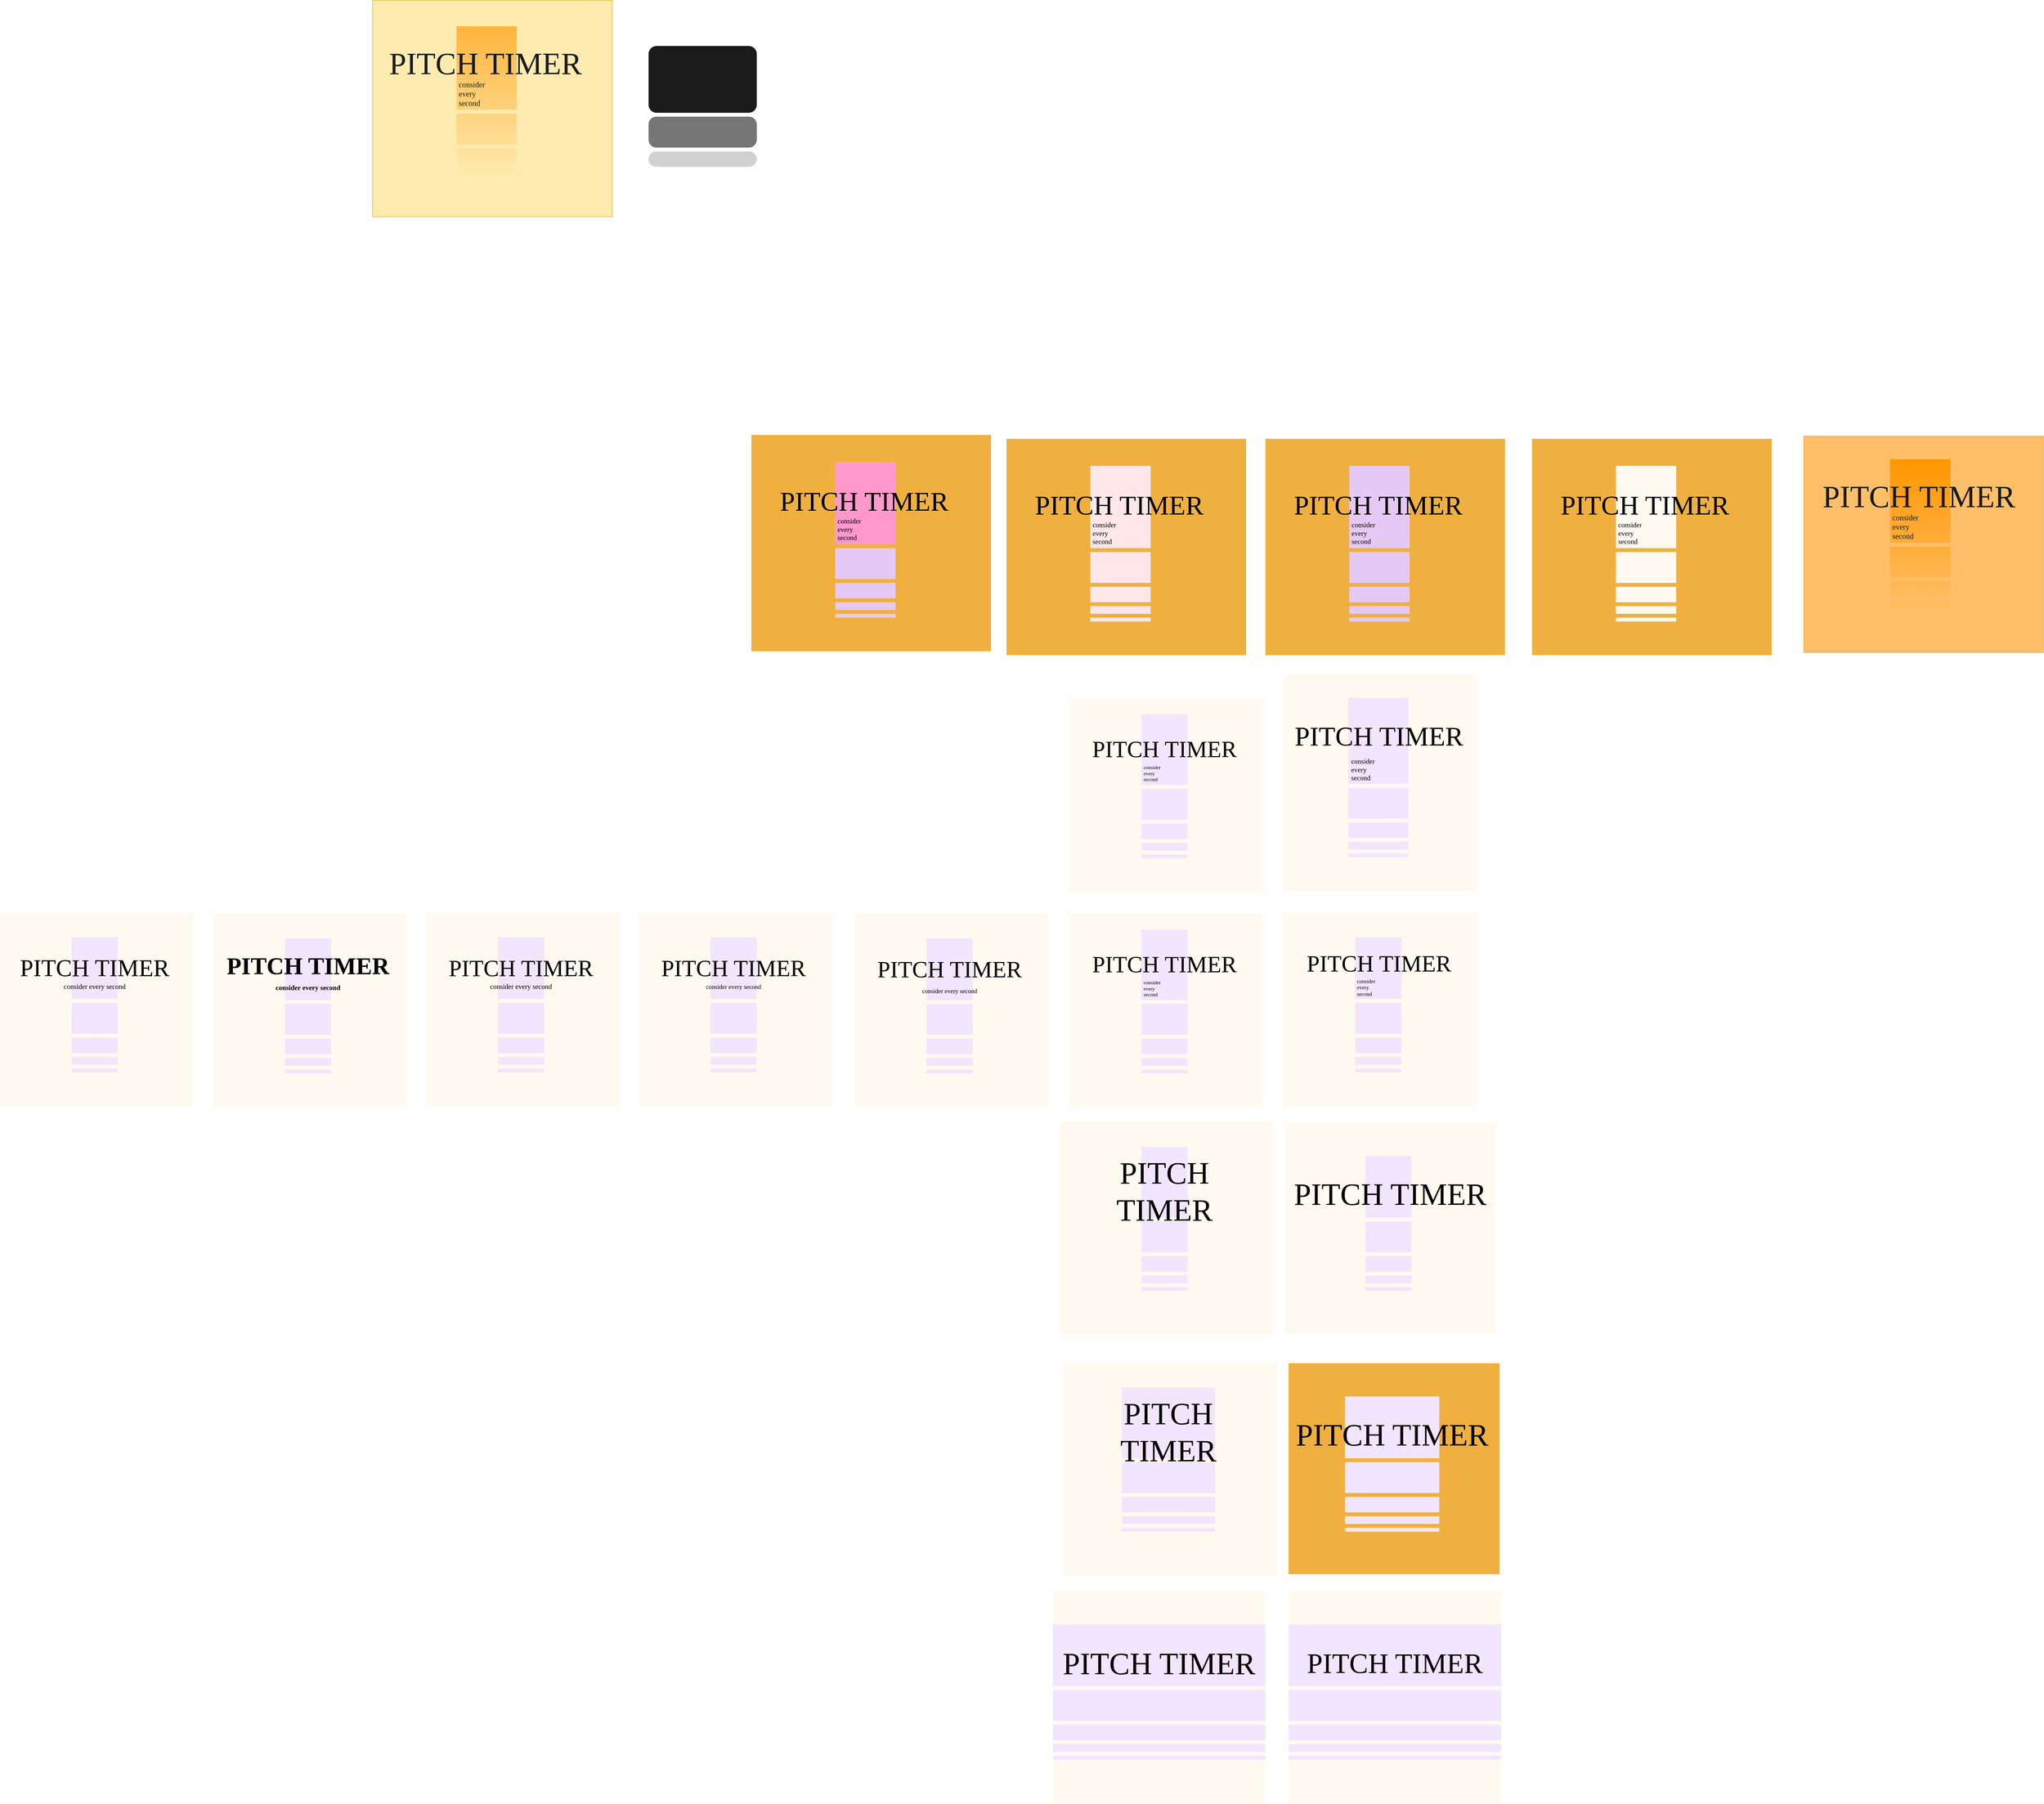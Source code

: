 <mxfile version="19.0.3" type="device"><diagram id="2H2aEOnG48B59_qQ-jLU" name="Page-1"><mxGraphModel dx="4213" dy="8713" grid="0" gridSize="10" guides="1" tooltips="1" connect="1" arrows="1" fold="1" page="1" pageScale="1" pageWidth="850" pageHeight="1100" math="0" shadow="0"><root><mxCell id="0"/><mxCell id="1" parent="0"/><mxCell id="5-fe0rfAwP28O4OXIT-K-143" value="" style="whiteSpace=wrap;html=1;fontFamily=Roboto+Mono;fontSource=https%3A%2F%2Ffonts.googleapis.com%2Fcss%3Ffamily%3DRoboto%252BMono;fontSize=60;fillColor=#FFBF68;strokeColor=#d79b00;" vertex="1" parent="1"><mxGeometry x="4863" y="-937" width="620" height="560" as="geometry"/></mxCell><mxCell id="YTfM_fetXqJyg93PKWVP-9" value="" style="whiteSpace=wrap;html=1;aspect=fixed;fontFamily=Roboto+Mono;fontSource=https%3A%2F%2Ffonts.googleapis.com%2Fcss%3Ffamily%3DRoboto%252BMono;fontSize=60;fillColor=#FFFAF0;strokeColor=none;" parent="1" vertex="1"><mxGeometry x="1849" y="297" width="500" height="500" as="geometry"/></mxCell><mxCell id="YTfM_fetXqJyg93PKWVP-1" value="" style="rounded=0;whiteSpace=wrap;html=1;strokeColor=none;fillColor=#F2E5FF;" parent="1" vertex="1"><mxGeometry x="2034" y="360" width="120" height="160" as="geometry"/></mxCell><mxCell id="YTfM_fetXqJyg93PKWVP-2" value="" style="rounded=0;whiteSpace=wrap;html=1;strokeColor=none;fillColor=#F2E5FF;" parent="1" vertex="1"><mxGeometry x="2034" y="530" width="120" height="80" as="geometry"/></mxCell><mxCell id="YTfM_fetXqJyg93PKWVP-3" value="" style="rounded=0;whiteSpace=wrap;html=1;strokeColor=none;fillColor=#F2E5FF;" parent="1" vertex="1"><mxGeometry x="2034" y="620" width="120" height="40" as="geometry"/></mxCell><mxCell id="YTfM_fetXqJyg93PKWVP-4" value="" style="rounded=0;whiteSpace=wrap;html=1;strokeColor=none;fillColor=#F2E5FF;" parent="1" vertex="1"><mxGeometry x="2034" y="670" width="120" height="20" as="geometry"/></mxCell><mxCell id="YTfM_fetXqJyg93PKWVP-5" value="" style="rounded=0;whiteSpace=wrap;html=1;strokeColor=none;fillColor=#F2E5FF;" parent="1" vertex="1"><mxGeometry x="2034" y="700" width="120" height="10" as="geometry"/></mxCell><mxCell id="YTfM_fetXqJyg93PKWVP-7" value="PITCH TIMER" style="text;html=1;strokeColor=none;fillColor=none;align=center;verticalAlign=middle;whiteSpace=wrap;rounded=0;fontFamily=Fugaz One;fontSize=60;fontStyle=0;fontSource=https%3A%2F%2Ffonts.googleapis.com%2Fcss%3Ffamily%3DFugaz%2BOne;" parent="1" vertex="1"><mxGeometry x="1874" y="400" width="440" height="80" as="geometry"/></mxCell><mxCell id="YTfM_fetXqJyg93PKWVP-8" value="&lt;font style=&quot;font-size: 16px;&quot;&gt;&lt;span style=&quot;font-size: 16px;&quot;&gt;consider every second&lt;/span&gt;&lt;/font&gt;" style="text;html=1;strokeColor=none;fillColor=none;align=center;verticalAlign=middle;whiteSpace=wrap;rounded=0;fontFamily=Fugaz One;fontSize=16;fontSource=https%3A%2F%2Ffonts.googleapis.com%2Fcss%3Ffamily%3DFugaz%2BOne;" parent="1" vertex="1"><mxGeometry x="1914" y="470" width="360" height="35" as="geometry"/></mxCell><mxCell id="YTfM_fetXqJyg93PKWVP-10" value="" style="whiteSpace=wrap;html=1;aspect=fixed;fontFamily=Roboto+Mono;fontSource=https%3A%2F%2Ffonts.googleapis.com%2Fcss%3Ffamily%3DRoboto%252BMono;fontSize=60;fillColor=#FFFAF0;strokeColor=none;" parent="1" vertex="1"><mxGeometry x="1299" y="297" width="500" height="500" as="geometry"/></mxCell><mxCell id="YTfM_fetXqJyg93PKWVP-11" value="" style="rounded=0;whiteSpace=wrap;html=1;strokeColor=none;fillColor=#F2E5FF;" parent="1" vertex="1"><mxGeometry x="1484" y="360" width="120" height="160" as="geometry"/></mxCell><mxCell id="YTfM_fetXqJyg93PKWVP-12" value="" style="rounded=0;whiteSpace=wrap;html=1;strokeColor=none;fillColor=#F2E5FF;" parent="1" vertex="1"><mxGeometry x="1484" y="530" width="120" height="80" as="geometry"/></mxCell><mxCell id="YTfM_fetXqJyg93PKWVP-13" value="" style="rounded=0;whiteSpace=wrap;html=1;strokeColor=none;fillColor=#F2E5FF;" parent="1" vertex="1"><mxGeometry x="1484" y="620" width="120" height="40" as="geometry"/></mxCell><mxCell id="YTfM_fetXqJyg93PKWVP-14" value="" style="rounded=0;whiteSpace=wrap;html=1;strokeColor=none;fillColor=#F2E5FF;" parent="1" vertex="1"><mxGeometry x="1484" y="670" width="120" height="20" as="geometry"/></mxCell><mxCell id="YTfM_fetXqJyg93PKWVP-15" value="" style="rounded=0;whiteSpace=wrap;html=1;strokeColor=none;fillColor=#F2E5FF;" parent="1" vertex="1"><mxGeometry x="1484" y="700" width="120" height="10" as="geometry"/></mxCell><mxCell id="YTfM_fetXqJyg93PKWVP-16" value="PITCH TIMER" style="text;html=1;strokeColor=none;fillColor=none;align=center;verticalAlign=middle;whiteSpace=wrap;rounded=0;fontFamily=Libre Bodoni;fontSize=60;fontStyle=0;fontSource=https%3A%2F%2Ffonts.googleapis.com%2Fcss%3Ffamily%3DLibre%2BBodoni;" parent="1" vertex="1"><mxGeometry x="1324" y="400" width="440" height="80" as="geometry"/></mxCell><mxCell id="YTfM_fetXqJyg93PKWVP-17" value="&lt;font style=&quot;font-size: 18px;&quot;&gt;&lt;span style=&quot;font-size: 18px;&quot;&gt;consider every second&lt;/span&gt;&lt;/font&gt;" style="text;html=1;strokeColor=none;fillColor=none;align=center;verticalAlign=middle;whiteSpace=wrap;rounded=0;fontFamily=Libre Bodoni;fontSize=18;fontSource=https%3A%2F%2Ffonts.googleapis.com%2Fcss%3Ffamily%3DLibre%2BBodoni;" parent="1" vertex="1"><mxGeometry x="1364" y="470" width="360" height="35" as="geometry"/></mxCell><mxCell id="YTfM_fetXqJyg93PKWVP-18" value="" style="whiteSpace=wrap;html=1;aspect=fixed;fontFamily=Roboto+Mono;fontSource=https%3A%2F%2Ffonts.googleapis.com%2Fcss%3Ffamily%3DRoboto%252BMono;fontSize=60;fillColor=#FFFAF0;strokeColor=none;" parent="1" vertex="1"><mxGeometry x="2408" y="300" width="500" height="500" as="geometry"/></mxCell><mxCell id="YTfM_fetXqJyg93PKWVP-19" value="" style="rounded=0;whiteSpace=wrap;html=1;strokeColor=none;fillColor=#F2E5FF;" parent="1" vertex="1"><mxGeometry x="2593" y="363" width="120" height="160" as="geometry"/></mxCell><mxCell id="YTfM_fetXqJyg93PKWVP-20" value="" style="rounded=0;whiteSpace=wrap;html=1;strokeColor=none;fillColor=#F2E5FF;" parent="1" vertex="1"><mxGeometry x="2593" y="533" width="120" height="80" as="geometry"/></mxCell><mxCell id="YTfM_fetXqJyg93PKWVP-21" value="" style="rounded=0;whiteSpace=wrap;html=1;strokeColor=none;fillColor=#F2E5FF;" parent="1" vertex="1"><mxGeometry x="2593" y="623" width="120" height="40" as="geometry"/></mxCell><mxCell id="YTfM_fetXqJyg93PKWVP-22" value="" style="rounded=0;whiteSpace=wrap;html=1;strokeColor=none;fillColor=#F2E5FF;" parent="1" vertex="1"><mxGeometry x="2593" y="673" width="120" height="20" as="geometry"/></mxCell><mxCell id="YTfM_fetXqJyg93PKWVP-23" value="" style="rounded=0;whiteSpace=wrap;html=1;strokeColor=none;fillColor=#F2E5FF;" parent="1" vertex="1"><mxGeometry x="2593" y="703" width="120" height="10" as="geometry"/></mxCell><mxCell id="YTfM_fetXqJyg93PKWVP-24" value="PITCH TIMER" style="text;html=1;strokeColor=none;fillColor=none;align=center;verticalAlign=middle;whiteSpace=wrap;rounded=0;fontFamily=Anton;;fontSize=60;fontStyle=0;fontSource=https%3A%2F%2Ffonts.googleapis.com%2Fcss%3Ffamily%3DAnton;spacing=2;spacingRight=0;" parent="1" vertex="1"><mxGeometry x="2433" y="403" width="440" height="80" as="geometry"/></mxCell><mxCell id="YTfM_fetXqJyg93PKWVP-25" value="&lt;font style=&quot;font-size: 16px;&quot;&gt;&lt;span style=&quot;font-size: 16px;&quot;&gt;consider every second&lt;/span&gt;&lt;/font&gt;" style="text;html=1;strokeColor=none;fillColor=none;align=center;verticalAlign=middle;whiteSpace=wrap;rounded=0;fontFamily=Anton;fontSize=16;fontSource=https%3A%2F%2Ffonts.googleapis.com%2Fcss%3Ffamily%3DAnton;" parent="1" vertex="1"><mxGeometry x="2473" y="481" width="360" height="35" as="geometry"/></mxCell><mxCell id="YTfM_fetXqJyg93PKWVP-26" value="" style="whiteSpace=wrap;html=1;aspect=fixed;fontFamily=Roboto+Mono;fontSource=https%3A%2F%2Ffonts.googleapis.com%2Fcss%3Ffamily%3DRoboto%252BMono;fontSize=60;fillColor=#FFFAF0;strokeColor=none;" parent="1" vertex="1"><mxGeometry x="748" y="300" width="500" height="500" as="geometry"/></mxCell><mxCell id="YTfM_fetXqJyg93PKWVP-27" value="" style="rounded=0;whiteSpace=wrap;html=1;strokeColor=none;fillColor=#F2E5FF;" parent="1" vertex="1"><mxGeometry x="933" y="363" width="120" height="160" as="geometry"/></mxCell><mxCell id="YTfM_fetXqJyg93PKWVP-28" value="" style="rounded=0;whiteSpace=wrap;html=1;strokeColor=none;fillColor=#F2E5FF;" parent="1" vertex="1"><mxGeometry x="933" y="533" width="120" height="80" as="geometry"/></mxCell><mxCell id="YTfM_fetXqJyg93PKWVP-29" value="" style="rounded=0;whiteSpace=wrap;html=1;strokeColor=none;fillColor=#F2E5FF;" parent="1" vertex="1"><mxGeometry x="933" y="623" width="120" height="40" as="geometry"/></mxCell><mxCell id="YTfM_fetXqJyg93PKWVP-30" value="" style="rounded=0;whiteSpace=wrap;html=1;strokeColor=none;fillColor=#F2E5FF;" parent="1" vertex="1"><mxGeometry x="933" y="673" width="120" height="20" as="geometry"/></mxCell><mxCell id="YTfM_fetXqJyg93PKWVP-31" value="" style="rounded=0;whiteSpace=wrap;html=1;strokeColor=none;fillColor=#F2E5FF;" parent="1" vertex="1"><mxGeometry x="933" y="703" width="120" height="10" as="geometry"/></mxCell><mxCell id="YTfM_fetXqJyg93PKWVP-32" value="PITCH TIMER" style="text;strokeColor=none;fillColor=none;align=center;verticalAlign=middle;rounded=0;fontFamily=IBM Plex Sans Condensed;;fontSize=62;fontStyle=1;html=1;whiteSpace=wrap;labelBorderColor=none;fontSource=https%3A%2F%2Ffonts.googleapis.com%2Fcss%3Ffamily%3DIBM%2BPlex%2BSans%2BCondensed;" parent="1" vertex="1"><mxGeometry x="773" y="395" width="440" height="80" as="geometry"/></mxCell><mxCell id="YTfM_fetXqJyg93PKWVP-33" value="&lt;font style=&quot;font-size: 18px;&quot;&gt;&lt;span style=&quot;font-size: 18px;&quot;&gt;consider every second&lt;/span&gt;&lt;/font&gt;" style="text;html=1;strokeColor=none;fillColor=none;align=center;verticalAlign=middle;whiteSpace=wrap;rounded=0;fontFamily=IBM Plex Sans Condensed;fontSize=18;fontStyle=1;fontSource=https%3A%2F%2Ffonts.googleapis.com%2Fcss%3Ffamily%3DIBM%2BPlex%2BSans%2BCondensed;" parent="1" vertex="1"><mxGeometry x="813" y="473" width="360" height="35" as="geometry"/></mxCell><mxCell id="YTfM_fetXqJyg93PKWVP-34" value="" style="whiteSpace=wrap;html=1;aspect=fixed;fontFamily=Roboto+Mono;fontSource=https%3A%2F%2Ffonts.googleapis.com%2Fcss%3Ffamily%3DRoboto%252BMono;fontSize=60;fillColor=#FFFAF0;strokeColor=none;" parent="1" vertex="1"><mxGeometry x="196" y="297" width="500" height="500" as="geometry"/></mxCell><mxCell id="YTfM_fetXqJyg93PKWVP-35" value="" style="rounded=0;whiteSpace=wrap;html=1;strokeColor=none;fillColor=#F2E5FF;" parent="1" vertex="1"><mxGeometry x="381" y="360" width="120" height="160" as="geometry"/></mxCell><mxCell id="YTfM_fetXqJyg93PKWVP-36" value="" style="rounded=0;whiteSpace=wrap;html=1;strokeColor=none;fillColor=#F2E5FF;" parent="1" vertex="1"><mxGeometry x="381" y="530" width="120" height="80" as="geometry"/></mxCell><mxCell id="YTfM_fetXqJyg93PKWVP-37" value="" style="rounded=0;whiteSpace=wrap;html=1;strokeColor=none;fillColor=#F2E5FF;" parent="1" vertex="1"><mxGeometry x="381" y="620" width="120" height="40" as="geometry"/></mxCell><mxCell id="YTfM_fetXqJyg93PKWVP-38" value="" style="rounded=0;whiteSpace=wrap;html=1;strokeColor=none;fillColor=#F2E5FF;" parent="1" vertex="1"><mxGeometry x="381" y="670" width="120" height="20" as="geometry"/></mxCell><mxCell id="YTfM_fetXqJyg93PKWVP-39" value="" style="rounded=0;whiteSpace=wrap;html=1;strokeColor=none;fillColor=#F2E5FF;" parent="1" vertex="1"><mxGeometry x="381" y="700" width="120" height="10" as="geometry"/></mxCell><mxCell id="YTfM_fetXqJyg93PKWVP-40" value="PITCH TIMER" style="text;strokeColor=none;fillColor=none;align=center;verticalAlign=middle;rounded=0;fontFamily=Bebas Neue;fontSize=62;fontStyle=0;html=1;whiteSpace=wrap;labelBorderColor=none;fontSource=https%3A%2F%2Ffonts.googleapis.com%2Fcss%3Ffamily%3DBebas%2BNeue;" parent="1" vertex="1"><mxGeometry x="221" y="400" width="440" height="80" as="geometry"/></mxCell><mxCell id="YTfM_fetXqJyg93PKWVP-41" value="&lt;font style=&quot;font-size: 18px;&quot;&gt;&lt;span style=&quot;font-size: 18px;&quot;&gt;consider every second&lt;/span&gt;&lt;/font&gt;" style="text;html=1;strokeColor=none;fillColor=none;align=center;verticalAlign=middle;whiteSpace=wrap;rounded=0;fontFamily=Anton;fontSize=18;fontSource=https%3A%2F%2Ffonts.googleapis.com%2Fcss%3Ffamily%3DAnton;fontStyle=0" parent="1" vertex="1"><mxGeometry x="261" y="470" width="360" height="35" as="geometry"/></mxCell><mxCell id="YTfM_fetXqJyg93PKWVP-45" value="" style="whiteSpace=wrap;html=1;aspect=fixed;fontFamily=Roboto+Mono;fontSource=https%3A%2F%2Ffonts.googleapis.com%2Fcss%3Ffamily%3DRoboto%252BMono;fontSize=60;fillColor=#FFFAF0;strokeColor=none;" parent="1" vertex="1"><mxGeometry x="2964" y="300" width="500" height="500" as="geometry"/></mxCell><mxCell id="YTfM_fetXqJyg93PKWVP-46" value="" style="rounded=0;whiteSpace=wrap;html=1;strokeColor=none;fillColor=#F2E5FF;" parent="1" vertex="1"><mxGeometry x="3149" y="340" width="120" height="183" as="geometry"/></mxCell><mxCell id="YTfM_fetXqJyg93PKWVP-47" value="" style="rounded=0;whiteSpace=wrap;html=1;strokeColor=none;fillColor=#F2E5FF;" parent="1" vertex="1"><mxGeometry x="3149" y="533" width="120" height="80" as="geometry"/></mxCell><mxCell id="YTfM_fetXqJyg93PKWVP-48" value="" style="rounded=0;whiteSpace=wrap;html=1;strokeColor=none;fillColor=#F2E5FF;" parent="1" vertex="1"><mxGeometry x="3149" y="623" width="120" height="40" as="geometry"/></mxCell><mxCell id="YTfM_fetXqJyg93PKWVP-49" value="" style="rounded=0;whiteSpace=wrap;html=1;strokeColor=none;fillColor=#F2E5FF;" parent="1" vertex="1"><mxGeometry x="3149" y="673" width="120" height="20" as="geometry"/></mxCell><mxCell id="YTfM_fetXqJyg93PKWVP-50" value="" style="rounded=0;whiteSpace=wrap;html=1;strokeColor=none;fillColor=#F2E5FF;" parent="1" vertex="1"><mxGeometry x="3149" y="703" width="120" height="10" as="geometry"/></mxCell><mxCell id="YTfM_fetXqJyg93PKWVP-51" value="PITCH TIMER" style="text;html=1;strokeColor=none;fillColor=none;align=center;verticalAlign=middle;whiteSpace=wrap;rounded=0;fontFamily=Anton;;fontSize=60;fontStyle=0;fontSource=https%3A%2F%2Ffonts.googleapis.com%2Fcss%3Ffamily%3DAnton;spacing=2;spacingRight=0;" parent="1" vertex="1"><mxGeometry x="2989" y="390" width="440" height="80" as="geometry"/></mxCell><mxCell id="YTfM_fetXqJyg93PKWVP-55" value="consider every second" style="text;html=1;strokeColor=none;fillColor=none;align=left;verticalAlign=top;whiteSpace=wrap;rounded=0;fontFamily=Anton;fontSize=13;fontSource=https%3A%2F%2Ffonts.googleapis.com%2Fcss%3Ffamily%3DAnton;" parent="1" vertex="1"><mxGeometry x="3153" y="463" width="68" height="59" as="geometry"/></mxCell><mxCell id="YTfM_fetXqJyg93PKWVP-56" value="" style="whiteSpace=wrap;html=1;aspect=fixed;fontFamily=Roboto+Mono;fontSource=https%3A%2F%2Ffonts.googleapis.com%2Fcss%3Ffamily%3DRoboto%252BMono;fontSize=60;fillColor=#FFFAF0;strokeColor=none;" parent="1" vertex="1"><mxGeometry x="3517" y="297" width="500" height="500" as="geometry"/></mxCell><mxCell id="YTfM_fetXqJyg93PKWVP-57" value="" style="rounded=0;whiteSpace=wrap;html=1;strokeColor=none;fillColor=#F2E5FF;" parent="1" vertex="1"><mxGeometry x="3702" y="360" width="120" height="160" as="geometry"/></mxCell><mxCell id="YTfM_fetXqJyg93PKWVP-58" value="" style="rounded=0;whiteSpace=wrap;html=1;strokeColor=none;fillColor=#F2E5FF;" parent="1" vertex="1"><mxGeometry x="3702" y="530" width="120" height="80" as="geometry"/></mxCell><mxCell id="YTfM_fetXqJyg93PKWVP-59" value="" style="rounded=0;whiteSpace=wrap;html=1;strokeColor=none;fillColor=#F2E5FF;" parent="1" vertex="1"><mxGeometry x="3702" y="620" width="120" height="40" as="geometry"/></mxCell><mxCell id="YTfM_fetXqJyg93PKWVP-60" value="" style="rounded=0;whiteSpace=wrap;html=1;strokeColor=none;fillColor=#F2E5FF;" parent="1" vertex="1"><mxGeometry x="3702" y="670" width="120" height="20" as="geometry"/></mxCell><mxCell id="YTfM_fetXqJyg93PKWVP-61" value="" style="rounded=0;whiteSpace=wrap;html=1;strokeColor=none;fillColor=#F2E5FF;" parent="1" vertex="1"><mxGeometry x="3702" y="700" width="120" height="10" as="geometry"/></mxCell><mxCell id="YTfM_fetXqJyg93PKWVP-62" value="PITCH TIMER" style="text;html=1;strokeColor=none;fillColor=none;align=center;verticalAlign=middle;whiteSpace=wrap;rounded=0;fontFamily=Fugaz One;fontSize=60;fontStyle=0;fontSource=https%3A%2F%2Ffonts.googleapis.com%2Fcss%3Ffamily%3DFugaz%2BOne;" parent="1" vertex="1"><mxGeometry x="3544" y="388" width="440" height="80" as="geometry"/></mxCell><mxCell id="YTfM_fetXqJyg93PKWVP-63" value="&lt;font style=&quot;font-size: 14px;&quot;&gt;&lt;span style=&quot;font-size: 14px;&quot;&gt;consider every second&lt;/span&gt;&lt;/font&gt;" style="text;html=1;strokeColor=none;fillColor=none;align=left;verticalAlign=bottom;whiteSpace=wrap;rounded=0;fontFamily=Anton;fontSize=14;fontSource=https%3A%2F%2Ffonts.googleapis.com%2Fcss%3Ffamily%3DAnton;fontStyle=0" parent="1" vertex="1"><mxGeometry x="3705" y="458" width="53" height="61" as="geometry"/></mxCell><mxCell id="5-fe0rfAwP28O4OXIT-K-1" value="" style="whiteSpace=wrap;html=1;aspect=fixed;fontFamily=Roboto+Mono;fontSource=https%3A%2F%2Ffonts.googleapis.com%2Fcss%3Ffamily%3DRoboto%252BMono;fontSize=60;fillColor=#FFFAF0;strokeColor=none;" vertex="1" parent="1"><mxGeometry x="2938" y="837" width="552" height="552" as="geometry"/></mxCell><mxCell id="5-fe0rfAwP28O4OXIT-K-2" value="" style="rounded=0;whiteSpace=wrap;html=1;strokeColor=none;fillColor=#F2E5FF;" vertex="1" parent="1"><mxGeometry x="3149" y="903" width="120" height="183" as="geometry"/></mxCell><mxCell id="5-fe0rfAwP28O4OXIT-K-3" value="" style="rounded=0;whiteSpace=wrap;html=1;strokeColor=none;fillColor=#F2E5FF;" vertex="1" parent="1"><mxGeometry x="3149" y="1096" width="120" height="80" as="geometry"/></mxCell><mxCell id="5-fe0rfAwP28O4OXIT-K-4" value="" style="rounded=0;whiteSpace=wrap;html=1;strokeColor=none;fillColor=#F2E5FF;" vertex="1" parent="1"><mxGeometry x="3149" y="1186" width="120" height="40" as="geometry"/></mxCell><mxCell id="5-fe0rfAwP28O4OXIT-K-5" value="" style="rounded=0;whiteSpace=wrap;html=1;strokeColor=none;fillColor=#F2E5FF;" vertex="1" parent="1"><mxGeometry x="3149" y="1236" width="120" height="20" as="geometry"/></mxCell><mxCell id="5-fe0rfAwP28O4OXIT-K-6" value="" style="rounded=0;whiteSpace=wrap;html=1;strokeColor=none;fillColor=#F2E5FF;" vertex="1" parent="1"><mxGeometry x="3149" y="1266" width="120" height="10" as="geometry"/></mxCell><mxCell id="5-fe0rfAwP28O4OXIT-K-7" value="PITCH TIMER" style="text;html=1;strokeColor=none;fillColor=none;align=center;verticalAlign=middle;whiteSpace=wrap;rounded=0;fontFamily=Anton;;fontSize=80;fontStyle=0;fontSource=https%3A%2F%2Ffonts.googleapis.com%2Fcss%3Ffamily%3DAnton;spacing=2;spacingRight=0;" vertex="1" parent="1"><mxGeometry x="2989" y="978" width="440" height="80" as="geometry"/></mxCell><mxCell id="5-fe0rfAwP28O4OXIT-K-9" value="" style="whiteSpace=wrap;html=1;aspect=fixed;fontFamily=Roboto+Mono;fontSource=https%3A%2F%2Ffonts.googleapis.com%2Fcss%3Ffamily%3DRoboto%252BMono;fontSize=60;fillColor=#FFFAF0;strokeColor=none;" vertex="1" parent="1"><mxGeometry x="3520" y="840" width="546" height="546" as="geometry"/></mxCell><mxCell id="5-fe0rfAwP28O4OXIT-K-10" value="" style="rounded=0;whiteSpace=wrap;html=1;strokeColor=none;fillColor=#F2E5FF;" vertex="1" parent="1"><mxGeometry x="3728" y="926" width="120" height="160" as="geometry"/></mxCell><mxCell id="5-fe0rfAwP28O4OXIT-K-11" value="" style="rounded=0;whiteSpace=wrap;html=1;strokeColor=none;fillColor=#F2E5FF;" vertex="1" parent="1"><mxGeometry x="3728" y="1096" width="120" height="80" as="geometry"/></mxCell><mxCell id="5-fe0rfAwP28O4OXIT-K-12" value="" style="rounded=0;whiteSpace=wrap;html=1;strokeColor=none;fillColor=#F2E5FF;" vertex="1" parent="1"><mxGeometry x="3728" y="1186" width="120" height="40" as="geometry"/></mxCell><mxCell id="5-fe0rfAwP28O4OXIT-K-13" value="" style="rounded=0;whiteSpace=wrap;html=1;strokeColor=none;fillColor=#F2E5FF;" vertex="1" parent="1"><mxGeometry x="3728" y="1236" width="120" height="20" as="geometry"/></mxCell><mxCell id="5-fe0rfAwP28O4OXIT-K-14" value="" style="rounded=0;whiteSpace=wrap;html=1;strokeColor=none;fillColor=#F2E5FF;" vertex="1" parent="1"><mxGeometry x="3728" y="1266" width="120" height="10" as="geometry"/></mxCell><mxCell id="5-fe0rfAwP28O4OXIT-K-15" value="PITCH TIMER" style="text;html=1;strokeColor=none;fillColor=none;align=center;verticalAlign=middle;whiteSpace=wrap;rounded=0;fontFamily=Fugaz One;fontSize=80;fontStyle=0;fontSource=https%3A%2F%2Ffonts.googleapis.com%2Fcss%3Ffamily%3DFugaz%2BOne;" vertex="1" parent="1"><mxGeometry x="3520" y="985" width="546" height="80" as="geometry"/></mxCell><mxCell id="5-fe0rfAwP28O4OXIT-K-17" value="" style="whiteSpace=wrap;html=1;aspect=fixed;fontFamily=Roboto+Mono;fontSource=https%3A%2F%2Ffonts.googleapis.com%2Fcss%3Ffamily%3DRoboto%252BMono;fontSize=60;fillColor=#FFFAF0;strokeColor=none;" vertex="1" parent="1"><mxGeometry x="2948" y="1460" width="552" height="552" as="geometry"/></mxCell><mxCell id="5-fe0rfAwP28O4OXIT-K-18" value="" style="rounded=0;whiteSpace=wrap;html=1;strokeColor=none;fillColor=#F2E5FF;" vertex="1" parent="1"><mxGeometry x="3098" y="1526" width="242" height="183" as="geometry"/></mxCell><mxCell id="5-fe0rfAwP28O4OXIT-K-19" value="" style="rounded=0;whiteSpace=wrap;html=1;strokeColor=none;fillColor=#F2E5FF;" vertex="1" parent="1"><mxGeometry x="3098" y="1719" width="242" height="80" as="geometry"/></mxCell><mxCell id="5-fe0rfAwP28O4OXIT-K-20" value="" style="rounded=0;whiteSpace=wrap;html=1;strokeColor=none;fillColor=#F2E5FF;" vertex="1" parent="1"><mxGeometry x="3098" y="1809" width="242" height="40" as="geometry"/></mxCell><mxCell id="5-fe0rfAwP28O4OXIT-K-21" value="" style="rounded=0;whiteSpace=wrap;html=1;strokeColor=none;fillColor=#F2E5FF;" vertex="1" parent="1"><mxGeometry x="3098" y="1859" width="242" height="20" as="geometry"/></mxCell><mxCell id="5-fe0rfAwP28O4OXIT-K-22" value="" style="rounded=0;whiteSpace=wrap;html=1;strokeColor=none;fillColor=#F2E5FF;" vertex="1" parent="1"><mxGeometry x="3098" y="1889" width="242" height="10" as="geometry"/></mxCell><mxCell id="5-fe0rfAwP28O4OXIT-K-23" value="PITCH TIMER" style="text;html=1;strokeColor=none;fillColor=none;align=center;verticalAlign=middle;whiteSpace=wrap;rounded=0;fontFamily=Anton;;fontSize=80;fontStyle=0;fontSource=https%3A%2F%2Ffonts.googleapis.com%2Fcss%3Ffamily%3DAnton;spacing=2;spacingRight=0;" vertex="1" parent="1"><mxGeometry x="2999" y="1601" width="440" height="80" as="geometry"/></mxCell><mxCell id="5-fe0rfAwP28O4OXIT-K-24" value="" style="whiteSpace=wrap;html=1;aspect=fixed;fontFamily=Roboto+Mono;fontSource=https%3A%2F%2Ffonts.googleapis.com%2Fcss%3Ffamily%3DRoboto%252BMono;fontSize=60;fillColor=#F0B03F;strokeColor=none;" vertex="1" parent="1"><mxGeometry x="3530" y="1463" width="546" height="546" as="geometry"/></mxCell><mxCell id="5-fe0rfAwP28O4OXIT-K-25" value="" style="rounded=0;whiteSpace=wrap;html=1;strokeColor=none;fillColor=#F2E5FF;" vertex="1" parent="1"><mxGeometry x="3676" y="1549" width="244" height="160" as="geometry"/></mxCell><mxCell id="5-fe0rfAwP28O4OXIT-K-26" value="" style="rounded=0;whiteSpace=wrap;html=1;strokeColor=none;fillColor=#F2E5FF;" vertex="1" parent="1"><mxGeometry x="3676" y="1719" width="244" height="80" as="geometry"/></mxCell><mxCell id="5-fe0rfAwP28O4OXIT-K-27" value="" style="rounded=0;whiteSpace=wrap;html=1;strokeColor=none;fillColor=#F2E5FF;" vertex="1" parent="1"><mxGeometry x="3676" y="1809" width="244" height="40" as="geometry"/></mxCell><mxCell id="5-fe0rfAwP28O4OXIT-K-28" value="" style="rounded=0;whiteSpace=wrap;html=1;strokeColor=none;fillColor=#F2E5FF;" vertex="1" parent="1"><mxGeometry x="3676" y="1859" width="244" height="20" as="geometry"/></mxCell><mxCell id="5-fe0rfAwP28O4OXIT-K-29" value="" style="rounded=0;whiteSpace=wrap;html=1;strokeColor=none;fillColor=#F2E5FF;" vertex="1" parent="1"><mxGeometry x="3676" y="1889" width="244" height="10" as="geometry"/></mxCell><mxCell id="5-fe0rfAwP28O4OXIT-K-30" value="PITCH TIMER" style="text;html=1;strokeColor=none;fillColor=none;align=center;verticalAlign=middle;whiteSpace=wrap;rounded=0;fontFamily=Fugaz One;fontSize=80;fontStyle=0;fontSource=https%3A%2F%2Ffonts.googleapis.com%2Fcss%3Ffamily%3DFugaz%2BOne;" vertex="1" parent="1"><mxGeometry x="3520" y="1608" width="556" height="80" as="geometry"/></mxCell><mxCell id="5-fe0rfAwP28O4OXIT-K-38" value="" style="whiteSpace=wrap;html=1;aspect=fixed;fontFamily=Roboto+Mono;fontSource=https%3A%2F%2Ffonts.googleapis.com%2Fcss%3Ffamily%3DRoboto%252BMono;fontSize=60;fillColor=#FFFAF0;strokeColor=none;" vertex="1" parent="1"><mxGeometry x="3530" y="2053" width="550" height="550" as="geometry"/></mxCell><mxCell id="5-fe0rfAwP28O4OXIT-K-39" value="" style="rounded=0;whiteSpace=wrap;html=1;strokeColor=none;fillColor=#F2E5FF;" vertex="1" parent="1"><mxGeometry x="3530" y="2139" width="550" height="160" as="geometry"/></mxCell><mxCell id="5-fe0rfAwP28O4OXIT-K-41" value="" style="rounded=0;whiteSpace=wrap;html=1;strokeColor=none;fillColor=#F2E5FF;" vertex="1" parent="1"><mxGeometry x="3530" y="2399" width="550" height="40" as="geometry"/></mxCell><mxCell id="5-fe0rfAwP28O4OXIT-K-42" value="" style="rounded=0;whiteSpace=wrap;html=1;strokeColor=none;fillColor=#F2E5FF;" vertex="1" parent="1"><mxGeometry x="3530" y="2449" width="550" height="20" as="geometry"/></mxCell><mxCell id="5-fe0rfAwP28O4OXIT-K-43" value="" style="rounded=0;whiteSpace=wrap;html=1;strokeColor=none;fillColor=#F2E5FF;" vertex="1" parent="1"><mxGeometry x="3530" y="2479" width="550" height="10" as="geometry"/></mxCell><mxCell id="5-fe0rfAwP28O4OXIT-K-44" value="PITCH TIMER" style="text;html=1;strokeColor=none;fillColor=none;align=center;verticalAlign=middle;whiteSpace=wrap;rounded=0;fontFamily=Fugaz One;fontSize=73;fontStyle=0;fontSource=https%3A%2F%2Ffonts.googleapis.com%2Fcss%3Ffamily%3DFugaz%2BOne;" vertex="1" parent="1"><mxGeometry x="3530" y="2200" width="550" height="80" as="geometry"/></mxCell><mxCell id="5-fe0rfAwP28O4OXIT-K-45" value="" style="rounded=0;whiteSpace=wrap;html=1;strokeColor=none;fillColor=#F2E5FF;" vertex="1" parent="1"><mxGeometry x="3530" y="2309" width="550" height="80" as="geometry"/></mxCell><mxCell id="5-fe0rfAwP28O4OXIT-K-46" value="" style="whiteSpace=wrap;html=1;aspect=fixed;fontFamily=Roboto+Mono;fontSource=https%3A%2F%2Ffonts.googleapis.com%2Fcss%3Ffamily%3DRoboto%252BMono;fontSize=60;fillColor=#FFFAF0;strokeColor=none;" vertex="1" parent="1"><mxGeometry x="2920" y="2053" width="550" height="550" as="geometry"/></mxCell><mxCell id="5-fe0rfAwP28O4OXIT-K-47" value="" style="rounded=0;whiteSpace=wrap;html=1;strokeColor=none;fillColor=#F2E5FF;" vertex="1" parent="1"><mxGeometry x="2920" y="2139" width="550" height="160" as="geometry"/></mxCell><mxCell id="5-fe0rfAwP28O4OXIT-K-48" value="" style="rounded=0;whiteSpace=wrap;html=1;strokeColor=none;fillColor=#F2E5FF;" vertex="1" parent="1"><mxGeometry x="2920" y="2399" width="550" height="40" as="geometry"/></mxCell><mxCell id="5-fe0rfAwP28O4OXIT-K-49" value="" style="rounded=0;whiteSpace=wrap;html=1;strokeColor=none;fillColor=#F2E5FF;" vertex="1" parent="1"><mxGeometry x="2920" y="2449" width="550" height="20" as="geometry"/></mxCell><mxCell id="5-fe0rfAwP28O4OXIT-K-50" value="" style="rounded=0;whiteSpace=wrap;html=1;strokeColor=none;fillColor=#F2E5FF;" vertex="1" parent="1"><mxGeometry x="2920" y="2479" width="550" height="10" as="geometry"/></mxCell><mxCell id="5-fe0rfAwP28O4OXIT-K-52" value="" style="rounded=0;whiteSpace=wrap;html=1;strokeColor=none;fillColor=#F2E5FF;" vertex="1" parent="1"><mxGeometry x="2920" y="2309" width="550" height="80" as="geometry"/></mxCell><mxCell id="5-fe0rfAwP28O4OXIT-K-37" value="PITCH TIMER" style="text;html=1;strokeColor=none;fillColor=none;align=center;verticalAlign=middle;whiteSpace=wrap;rounded=0;fontFamily=Anton;;fontSize=80;fontStyle=0;fontSource=https%3A%2F%2Ffonts.googleapis.com%2Fcss%3Ffamily%3DAnton;spacing=2;spacingRight=0;" vertex="1" parent="1"><mxGeometry x="2920" y="2200" width="550" height="80" as="geometry"/></mxCell><mxCell id="5-fe0rfAwP28O4OXIT-K-70" value="" style="whiteSpace=wrap;html=1;aspect=fixed;fontFamily=Roboto+Mono;fontSource=https%3A%2F%2Ffonts.googleapis.com%2Fcss%3Ffamily%3DRoboto%252BMono;fontSize=60;fillColor=#FFFAF0;strokeColor=none;" vertex="1" parent="1"><mxGeometry x="2964" y="-257" width="500" height="500" as="geometry"/></mxCell><mxCell id="5-fe0rfAwP28O4OXIT-K-71" value="" style="rounded=0;whiteSpace=wrap;html=1;strokeColor=none;fillColor=#F2E5FF;" vertex="1" parent="1"><mxGeometry x="3149" y="-217" width="120" height="183" as="geometry"/></mxCell><mxCell id="5-fe0rfAwP28O4OXIT-K-72" value="" style="rounded=0;whiteSpace=wrap;html=1;strokeColor=none;fillColor=#F2E5FF;" vertex="1" parent="1"><mxGeometry x="3149" y="-24" width="120" height="80" as="geometry"/></mxCell><mxCell id="5-fe0rfAwP28O4OXIT-K-73" value="" style="rounded=0;whiteSpace=wrap;html=1;strokeColor=none;fillColor=#F2E5FF;" vertex="1" parent="1"><mxGeometry x="3149" y="66" width="120" height="40" as="geometry"/></mxCell><mxCell id="5-fe0rfAwP28O4OXIT-K-74" value="" style="rounded=0;whiteSpace=wrap;html=1;strokeColor=none;fillColor=#F2E5FF;" vertex="1" parent="1"><mxGeometry x="3149" y="116" width="120" height="20" as="geometry"/></mxCell><mxCell id="5-fe0rfAwP28O4OXIT-K-75" value="" style="rounded=0;whiteSpace=wrap;html=1;strokeColor=none;fillColor=#F2E5FF;" vertex="1" parent="1"><mxGeometry x="3149" y="146" width="120" height="10" as="geometry"/></mxCell><mxCell id="5-fe0rfAwP28O4OXIT-K-76" value="PITCH TIMER" style="text;html=1;strokeColor=none;fillColor=none;align=center;verticalAlign=middle;whiteSpace=wrap;rounded=0;fontFamily=Anton;;fontSize=60;fontStyle=0;fontSource=https%3A%2F%2Ffonts.googleapis.com%2Fcss%3Ffamily%3DAnton;spacing=2;spacingRight=0;" vertex="1" parent="1"><mxGeometry x="2989" y="-167" width="440" height="80" as="geometry"/></mxCell><mxCell id="5-fe0rfAwP28O4OXIT-K-77" value="consider every second" style="text;html=1;strokeColor=none;fillColor=none;align=left;verticalAlign=top;whiteSpace=wrap;rounded=0;fontFamily=Anton;fontSize=13;fontSource=https%3A%2F%2Ffonts.googleapis.com%2Fcss%3Ffamily%3DAnton;" vertex="1" parent="1"><mxGeometry x="3153" y="-94" width="68" height="59" as="geometry"/></mxCell><mxCell id="5-fe0rfAwP28O4OXIT-K-78" value="" style="whiteSpace=wrap;html=1;fontFamily=Roboto+Mono;fontSource=https%3A%2F%2Ffonts.googleapis.com%2Fcss%3Ffamily%3DRoboto%252BMono;fontSize=60;fillColor=#FFFAF0;strokeColor=none;" vertex="1" parent="1"><mxGeometry x="3517" y="-320" width="500" height="560" as="geometry"/></mxCell><mxCell id="5-fe0rfAwP28O4OXIT-K-79" value="" style="rounded=0;whiteSpace=wrap;html=1;strokeColor=none;fillColor=#F2E5FF;" vertex="1" parent="1"><mxGeometry x="3684" y="-260" width="156" height="223" as="geometry"/></mxCell><mxCell id="5-fe0rfAwP28O4OXIT-K-80" value="" style="rounded=0;whiteSpace=wrap;html=1;strokeColor=none;fillColor=#F2E5FF;" vertex="1" parent="1"><mxGeometry x="3684" y="-27" width="156" height="80" as="geometry"/></mxCell><mxCell id="5-fe0rfAwP28O4OXIT-K-81" value="" style="rounded=0;whiteSpace=wrap;html=1;strokeColor=none;fillColor=#F2E5FF;" vertex="1" parent="1"><mxGeometry x="3684" y="63" width="156" height="40" as="geometry"/></mxCell><mxCell id="5-fe0rfAwP28O4OXIT-K-82" value="" style="rounded=0;whiteSpace=wrap;html=1;strokeColor=none;fillColor=#F2E5FF;" vertex="1" parent="1"><mxGeometry x="3684" y="113" width="156" height="20" as="geometry"/></mxCell><mxCell id="5-fe0rfAwP28O4OXIT-K-83" value="" style="rounded=0;whiteSpace=wrap;html=1;strokeColor=none;fillColor=#F2E5FF;" vertex="1" parent="1"><mxGeometry x="3684" y="143" width="156" height="10" as="geometry"/></mxCell><mxCell id="5-fe0rfAwP28O4OXIT-K-84" value="PITCH TIMER" style="text;html=1;strokeColor=none;fillColor=none;align=center;verticalAlign=middle;whiteSpace=wrap;rounded=0;fontFamily=Fugaz One;fontSize=70;fontStyle=0;fontSource=https%3A%2F%2Ffonts.googleapis.com%2Fcss%3Ffamily%3DFugaz%2BOne;" vertex="1" parent="1"><mxGeometry x="3528" y="-200" width="472" height="80" as="geometry"/></mxCell><mxCell id="5-fe0rfAwP28O4OXIT-K-85" value="&lt;font style=&quot;font-size: 18px;&quot;&gt;&lt;span style=&quot;font-size: 18px;&quot;&gt;consider every second&lt;/span&gt;&lt;/font&gt;" style="text;html=1;strokeColor=none;fillColor=none;align=left;verticalAlign=bottom;whiteSpace=wrap;rounded=0;fontFamily=Anton;fontSize=18;fontSource=https%3A%2F%2Ffonts.googleapis.com%2Fcss%3Ffamily%3DAnton;fontStyle=0" vertex="1" parent="1"><mxGeometry x="3690" y="-110" width="80" height="72" as="geometry"/></mxCell><mxCell id="5-fe0rfAwP28O4OXIT-K-86" value="" style="whiteSpace=wrap;html=1;fontFamily=Roboto+Mono;fontSource=https%3A%2F%2Ffonts.googleapis.com%2Fcss%3Ffamily%3DRoboto%252BMono;fontSize=60;fillColor=#F0B03F;strokeColor=none;" vertex="1" parent="1"><mxGeometry x="3470" y="-930" width="620" height="560" as="geometry"/></mxCell><mxCell id="5-fe0rfAwP28O4OXIT-K-87" value="" style="rounded=0;whiteSpace=wrap;html=1;strokeColor=none;fillColor=#E5C9F5;" vertex="1" parent="1"><mxGeometry x="3687" y="-860" width="156" height="213" as="geometry"/></mxCell><mxCell id="5-fe0rfAwP28O4OXIT-K-88" value="" style="rounded=0;whiteSpace=wrap;html=1;strokeColor=none;fillColor=#E5C9F5;" vertex="1" parent="1"><mxGeometry x="3687" y="-637" width="156" height="80" as="geometry"/></mxCell><mxCell id="5-fe0rfAwP28O4OXIT-K-89" value="" style="rounded=0;whiteSpace=wrap;html=1;strokeColor=none;fillColor=#E5C9F5;" vertex="1" parent="1"><mxGeometry x="3687" y="-547" width="156" height="40" as="geometry"/></mxCell><mxCell id="5-fe0rfAwP28O4OXIT-K-90" value="" style="rounded=0;whiteSpace=wrap;html=1;strokeColor=none;fillColor=#E5C9F5;" vertex="1" parent="1"><mxGeometry x="3687" y="-497" width="156" height="20" as="geometry"/></mxCell><mxCell id="5-fe0rfAwP28O4OXIT-K-91" value="" style="rounded=0;whiteSpace=wrap;html=1;strokeColor=none;fillColor=#E5C9F5;gradientColor=none;" vertex="1" parent="1"><mxGeometry x="3687" y="-467" width="156" height="10" as="geometry"/></mxCell><mxCell id="5-fe0rfAwP28O4OXIT-K-92" value="PITCH TIMER" style="text;html=1;strokeColor=none;fillColor=none;align=center;verticalAlign=middle;whiteSpace=wrap;rounded=0;fontFamily=Fugaz One;fontSize=70;fontStyle=0;fontSource=https%3A%2F%2Ffonts.googleapis.com%2Fcss%3Ffamily%3DFugaz%2BOne;" vertex="1" parent="1"><mxGeometry x="3526" y="-798.5" width="472" height="80" as="geometry"/></mxCell><mxCell id="5-fe0rfAwP28O4OXIT-K-93" value="&lt;font style=&quot;font-size: 18px;&quot;&gt;&lt;span style=&quot;font-size: 18px;&quot;&gt;consider every second&lt;/span&gt;&lt;/font&gt;" style="text;html=1;strokeColor=none;fillColor=none;align=left;verticalAlign=bottom;whiteSpace=wrap;rounded=0;fontFamily=Anton;fontSize=18;fontSource=https%3A%2F%2Ffonts.googleapis.com%2Fcss%3Ffamily%3DAnton;fontStyle=0" vertex="1" parent="1"><mxGeometry x="3691" y="-722" width="80" height="72" as="geometry"/></mxCell><mxCell id="5-fe0rfAwP28O4OXIT-K-94" value="" style="whiteSpace=wrap;html=1;fontFamily=Roboto+Mono;fontSource=https%3A%2F%2Ffonts.googleapis.com%2Fcss%3Ffamily%3DRoboto%252BMono;fontSize=60;fillColor=#F0B03F;strokeColor=none;" vertex="1" parent="1"><mxGeometry x="4160" y="-930" width="620" height="560" as="geometry"/></mxCell><mxCell id="5-fe0rfAwP28O4OXIT-K-95" value="" style="rounded=0;whiteSpace=wrap;html=1;strokeColor=none;fillColor=#FFFAF0;" vertex="1" parent="1"><mxGeometry x="4377" y="-860" width="156" height="213" as="geometry"/></mxCell><mxCell id="5-fe0rfAwP28O4OXIT-K-96" value="" style="rounded=0;whiteSpace=wrap;html=1;strokeColor=none;fillColor=#FFFAF0;" vertex="1" parent="1"><mxGeometry x="4377" y="-637" width="156" height="80" as="geometry"/></mxCell><mxCell id="5-fe0rfAwP28O4OXIT-K-97" value="" style="rounded=0;whiteSpace=wrap;html=1;strokeColor=none;fillColor=#FFFAF0;" vertex="1" parent="1"><mxGeometry x="4377" y="-547" width="156" height="40" as="geometry"/></mxCell><mxCell id="5-fe0rfAwP28O4OXIT-K-98" value="" style="rounded=0;whiteSpace=wrap;html=1;strokeColor=none;fillColor=#FFFAF0;" vertex="1" parent="1"><mxGeometry x="4377" y="-497" width="156" height="20" as="geometry"/></mxCell><mxCell id="5-fe0rfAwP28O4OXIT-K-99" value="" style="rounded=0;whiteSpace=wrap;html=1;strokeColor=none;fillColor=#FFFAF0;gradientColor=none;" vertex="1" parent="1"><mxGeometry x="4377" y="-467" width="156" height="10" as="geometry"/></mxCell><mxCell id="5-fe0rfAwP28O4OXIT-K-100" value="PITCH TIMER" style="text;html=1;strokeColor=none;fillColor=none;align=center;verticalAlign=middle;whiteSpace=wrap;rounded=0;fontFamily=Fugaz One;fontSize=70;fontStyle=0;fontSource=https%3A%2F%2Ffonts.googleapis.com%2Fcss%3Ffamily%3DFugaz%2BOne;" vertex="1" parent="1"><mxGeometry x="4216" y="-798.5" width="472" height="80" as="geometry"/></mxCell><mxCell id="5-fe0rfAwP28O4OXIT-K-101" value="&lt;font style=&quot;font-size: 18px;&quot;&gt;&lt;span style=&quot;font-size: 18px;&quot;&gt;consider every second&lt;/span&gt;&lt;/font&gt;" style="text;html=1;strokeColor=none;fillColor=none;align=left;verticalAlign=bottom;whiteSpace=wrap;rounded=0;fontFamily=Anton;fontSize=18;fontSource=https%3A%2F%2Ffonts.googleapis.com%2Fcss%3Ffamily%3DAnton;fontStyle=0" vertex="1" parent="1"><mxGeometry x="4381" y="-722" width="80" height="72" as="geometry"/></mxCell><mxCell id="5-fe0rfAwP28O4OXIT-K-110" value="" style="whiteSpace=wrap;html=1;fontFamily=Roboto+Mono;fontSource=https%3A%2F%2Ffonts.googleapis.com%2Fcss%3Ffamily%3DRoboto%252BMono;fontSize=60;fillColor=#F0B03F;strokeColor=none;" vertex="1" parent="1"><mxGeometry x="2800" y="-930" width="620" height="560" as="geometry"/></mxCell><mxCell id="5-fe0rfAwP28O4OXIT-K-111" value="" style="rounded=0;whiteSpace=wrap;html=1;strokeColor=none;fillColor=#FFE6E8;" vertex="1" parent="1"><mxGeometry x="3017" y="-860" width="156" height="213" as="geometry"/></mxCell><mxCell id="5-fe0rfAwP28O4OXIT-K-112" value="" style="rounded=0;whiteSpace=wrap;html=1;strokeColor=none;fillColor=#FFE6E8;" vertex="1" parent="1"><mxGeometry x="3017" y="-637" width="156" height="80" as="geometry"/></mxCell><mxCell id="5-fe0rfAwP28O4OXIT-K-113" value="" style="rounded=0;whiteSpace=wrap;html=1;strokeColor=none;fillColor=#FFE6E8;" vertex="1" parent="1"><mxGeometry x="3017" y="-547" width="156" height="40" as="geometry"/></mxCell><mxCell id="5-fe0rfAwP28O4OXIT-K-114" value="" style="rounded=0;whiteSpace=wrap;html=1;strokeColor=none;fillColor=#FFE6E8;" vertex="1" parent="1"><mxGeometry x="3017" y="-497" width="156" height="20" as="geometry"/></mxCell><mxCell id="5-fe0rfAwP28O4OXIT-K-115" value="" style="rounded=0;whiteSpace=wrap;html=1;strokeColor=none;fillColor=#FFE6E8;gradientColor=none;" vertex="1" parent="1"><mxGeometry x="3017" y="-467" width="156" height="10" as="geometry"/></mxCell><mxCell id="5-fe0rfAwP28O4OXIT-K-116" value="PITCH TIMER" style="text;html=1;strokeColor=none;fillColor=none;align=center;verticalAlign=middle;whiteSpace=wrap;rounded=0;fontFamily=Fugaz One;fontSize=70;fontStyle=0;fontSource=https%3A%2F%2Ffonts.googleapis.com%2Fcss%3Ffamily%3DFugaz%2BOne;" vertex="1" parent="1"><mxGeometry x="2856" y="-798.5" width="472" height="80" as="geometry"/></mxCell><mxCell id="5-fe0rfAwP28O4OXIT-K-117" value="&lt;font style=&quot;font-size: 18px;&quot;&gt;&lt;span style=&quot;font-size: 18px;&quot;&gt;consider every second&lt;/span&gt;&lt;/font&gt;" style="text;html=1;strokeColor=none;fillColor=none;align=left;verticalAlign=bottom;whiteSpace=wrap;rounded=0;fontFamily=Anton;fontSize=18;fontSource=https%3A%2F%2Ffonts.googleapis.com%2Fcss%3Ffamily%3DAnton;fontStyle=0" vertex="1" parent="1"><mxGeometry x="3021" y="-722" width="80" height="72" as="geometry"/></mxCell><mxCell id="5-fe0rfAwP28O4OXIT-K-118" value="" style="whiteSpace=wrap;html=1;fontFamily=Roboto+Mono;fontSource=https%3A%2F%2Ffonts.googleapis.com%2Fcss%3Ffamily%3DRoboto%252BMono;fontSize=60;fillColor=#F0B03F;strokeColor=none;" vertex="1" parent="1"><mxGeometry x="2140" y="-940" width="620" height="560" as="geometry"/></mxCell><mxCell id="5-fe0rfAwP28O4OXIT-K-119" value="" style="rounded=0;whiteSpace=wrap;html=1;strokeColor=none;fillColor=#FF99CC;" vertex="1" parent="1"><mxGeometry x="2357" y="-870" width="156" height="213" as="geometry"/></mxCell><mxCell id="5-fe0rfAwP28O4OXIT-K-120" value="" style="rounded=0;whiteSpace=wrap;html=1;strokeColor=none;fillColor=#E5C9F5;" vertex="1" parent="1"><mxGeometry x="2357" y="-647" width="156" height="80" as="geometry"/></mxCell><mxCell id="5-fe0rfAwP28O4OXIT-K-121" value="" style="rounded=0;whiteSpace=wrap;html=1;strokeColor=none;fillColor=#E5C9F5;" vertex="1" parent="1"><mxGeometry x="2357" y="-557" width="156" height="40" as="geometry"/></mxCell><mxCell id="5-fe0rfAwP28O4OXIT-K-122" value="" style="rounded=0;whiteSpace=wrap;html=1;strokeColor=none;fillColor=#E5C9F5;" vertex="1" parent="1"><mxGeometry x="2357" y="-507" width="156" height="20" as="geometry"/></mxCell><mxCell id="5-fe0rfAwP28O4OXIT-K-123" value="" style="rounded=0;whiteSpace=wrap;html=1;strokeColor=none;fillColor=#E5C9F5;gradientColor=none;" vertex="1" parent="1"><mxGeometry x="2357" y="-477" width="156" height="10" as="geometry"/></mxCell><mxCell id="5-fe0rfAwP28O4OXIT-K-124" value="PITCH TIMER" style="text;html=1;strokeColor=none;fillColor=none;align=center;verticalAlign=middle;whiteSpace=wrap;rounded=0;fontFamily=Fugaz One;fontSize=70;fontStyle=0;fontSource=https%3A%2F%2Ffonts.googleapis.com%2Fcss%3Ffamily%3DFugaz%2BOne;" vertex="1" parent="1"><mxGeometry x="2196" y="-808.5" width="472" height="80" as="geometry"/></mxCell><mxCell id="5-fe0rfAwP28O4OXIT-K-125" value="&lt;font style=&quot;font-size: 18px;&quot;&gt;&lt;span style=&quot;font-size: 18px;&quot;&gt;consider every second&lt;/span&gt;&lt;/font&gt;" style="text;html=1;strokeColor=none;fillColor=none;align=left;verticalAlign=bottom;whiteSpace=wrap;rounded=0;fontFamily=Anton;fontSize=18;fontSource=https%3A%2F%2Ffonts.googleapis.com%2Fcss%3Ffamily%3DAnton;fontStyle=0" vertex="1" parent="1"><mxGeometry x="2361" y="-732" width="80" height="72" as="geometry"/></mxCell><mxCell id="5-fe0rfAwP28O4OXIT-K-138" value="" style="rounded=0;whiteSpace=wrap;html=1;strokeColor=none;fillColor=#ff9700;gradientColor=#ffad3a;" vertex="1" parent="1"><mxGeometry x="5086" y="-877" width="156" height="216" as="geometry"/></mxCell><mxCell id="5-fe0rfAwP28O4OXIT-K-132" value="PITCH TIMER" style="text;html=1;strokeColor=none;fillColor=none;align=center;verticalAlign=middle;whiteSpace=wrap;rounded=0;fontFamily=Fugaz One;fontSize=80;fontStyle=0;fontSource=https%3A%2F%2Ffonts.googleapis.com%2Fcss%3Ffamily%3DFugaz%2BOne;fontColor=#1A1A1A;" vertex="1" parent="1"><mxGeometry x="4894" y="-821.5" width="534" height="80" as="geometry"/></mxCell><mxCell id="5-fe0rfAwP28O4OXIT-K-133" value="&lt;font style=&quot;font-size: 20px;&quot;&gt;&lt;span style=&quot;font-size: 20px;&quot;&gt;consider every second&lt;/span&gt;&lt;/font&gt;" style="text;html=1;strokeColor=none;fillColor=none;align=left;verticalAlign=bottom;whiteSpace=wrap;rounded=0;fontFamily=Anton;fontSize=20;fontSource=https%3A%2F%2Ffonts.googleapis.com%2Fcss%3Ffamily%3DAnton;fontStyle=0;fontColor=#1A1A1A;" vertex="1" parent="1"><mxGeometry x="5090" y="-736" width="80" height="72" as="geometry"/></mxCell><mxCell id="5-fe0rfAwP28O4OXIT-K-139" value="" style="rounded=0;whiteSpace=wrap;html=1;strokeColor=none;fillColor=#ffad3a;gradientColor=#ffb651;" vertex="1" parent="1"><mxGeometry x="5086" y="-651" width="156" height="80" as="geometry"/></mxCell><mxCell id="5-fe0rfAwP28O4OXIT-K-140" value="" style="rounded=0;whiteSpace=wrap;html=1;strokeColor=none;fillColor=#ffb651;gradientColor=#ffbb5d;" vertex="1" parent="1"><mxGeometry x="5086" y="-561" width="156" height="40" as="geometry"/></mxCell><mxCell id="5-fe0rfAwP28O4OXIT-K-141" value="" style="rounded=0;whiteSpace=wrap;html=1;strokeColor=none;fillColor=#ffbb5d;gradientColor=#ffbe65;" vertex="1" parent="1"><mxGeometry x="5086" y="-511" width="156" height="20" as="geometry"/></mxCell><mxCell id="5-fe0rfAwP28O4OXIT-K-142" value="" style="rounded=0;whiteSpace=wrap;html=1;strokeColor=none;fillColor=#ffbe65;gradientColor=#FFBF68;" vertex="1" parent="1"><mxGeometry x="5086" y="-481" width="156" height="7" as="geometry"/></mxCell><mxCell id="5-fe0rfAwP28O4OXIT-K-144" value="" style="rounded=1;whiteSpace=wrap;html=1;strokeColor=none;fillColor=#1B1B1B;fontColor=#1B1B1B;arcSize=12;" vertex="1" parent="1"><mxGeometry x="1874" y="-1947" width="280" height="173" as="geometry"/></mxCell><mxCell id="5-fe0rfAwP28O4OXIT-K-145" value="" style="rounded=1;whiteSpace=wrap;html=1;strokeColor=none;fillColor=#1B1B1B;arcSize=25;opacity=60;" vertex="1" parent="1"><mxGeometry x="1874" y="-1764" width="280" height="80" as="geometry"/></mxCell><mxCell id="5-fe0rfAwP28O4OXIT-K-146" value="" style="rounded=1;whiteSpace=wrap;html=1;strokeColor=none;fillColor=#1B1B1B;arcSize=50;opacity=20;" vertex="1" parent="1"><mxGeometry x="1874" y="-1674" width="280" height="40" as="geometry"/></mxCell><mxCell id="5-fe0rfAwP28O4OXIT-K-147" value="" style="whiteSpace=wrap;html=1;fontFamily=Roboto+Mono;fontSource=https%3A%2F%2Ffonts.googleapis.com%2Fcss%3Ffamily%3DRoboto%252BMono;fontSize=60;fillColor=#FFEBAF;strokeColor=#d79b00;" vertex="1" parent="1"><mxGeometry x="1160" y="-2065" width="620" height="560" as="geometry"/></mxCell><mxCell id="5-fe0rfAwP28O4OXIT-K-148" value="" style="rounded=0;whiteSpace=wrap;html=1;strokeColor=none;fillColor=#ffb43d;gradientColor=#FFECB3;" vertex="1" parent="1"><mxGeometry x="1377" y="-1998" width="156" height="407" as="geometry"/></mxCell><mxCell id="5-fe0rfAwP28O4OXIT-K-149" value="PITCH TIMER" style="text;html=1;strokeColor=none;fillColor=none;align=center;verticalAlign=middle;whiteSpace=wrap;rounded=0;fontFamily=Fugaz One;fontSize=80;fontStyle=0;fontSource=https%3A%2F%2Ffonts.googleapis.com%2Fcss%3Ffamily%3DFugaz%2BOne;fontColor=#1b1b1b;" vertex="1" parent="1"><mxGeometry x="1185" y="-1942.5" width="534" height="80" as="geometry"/></mxCell><mxCell id="5-fe0rfAwP28O4OXIT-K-150" value="&lt;font style=&quot;font-size: 20px;&quot;&gt;&lt;span style=&quot;font-size: 20px;&quot;&gt;consider every second&lt;/span&gt;&lt;/font&gt;" style="text;html=1;strokeColor=none;fillColor=none;align=left;verticalAlign=bottom;whiteSpace=wrap;rounded=0;fontFamily=Anton;fontSize=20;fontSource=https%3A%2F%2Ffonts.googleapis.com%2Fcss%3Ffamily%3DAnton;fontStyle=0;fontColor=#1B1B1B;" vertex="1" parent="1"><mxGeometry x="1381" y="-1857" width="80" height="72" as="geometry"/></mxCell><mxCell id="5-fe0rfAwP28O4OXIT-K-151" value="" style="rounded=0;whiteSpace=wrap;html=1;strokeColor=none;fillColor=#FFEBAF;gradientColor=none;" vertex="1" parent="1"><mxGeometry x="1377" y="-1782" width="156" height="10" as="geometry"/></mxCell><mxCell id="5-fe0rfAwP28O4OXIT-K-152" value="" style="rounded=0;whiteSpace=wrap;html=1;strokeColor=none;fillColor=#FFEBAF;gradientColor=none;" vertex="1" parent="1"><mxGeometry x="1377" y="-1692" width="156" height="10" as="geometry"/></mxCell><mxCell id="5-fe0rfAwP28O4OXIT-K-153" value="" style="rounded=0;whiteSpace=wrap;html=1;strokeColor=none;fillColor=#FFEBAF;gradientColor=none;" vertex="1" parent="1"><mxGeometry x="1377" y="-1642" width="156" height="10" as="geometry"/></mxCell><mxCell id="5-fe0rfAwP28O4OXIT-K-154" value="" style="rounded=0;whiteSpace=wrap;html=1;strokeColor=none;fillColor=#FFEBAF;gradientColor=none;" vertex="1" parent="1"><mxGeometry x="1377" y="-1612" width="156" height="10" as="geometry"/></mxCell></root></mxGraphModel></diagram></mxfile>